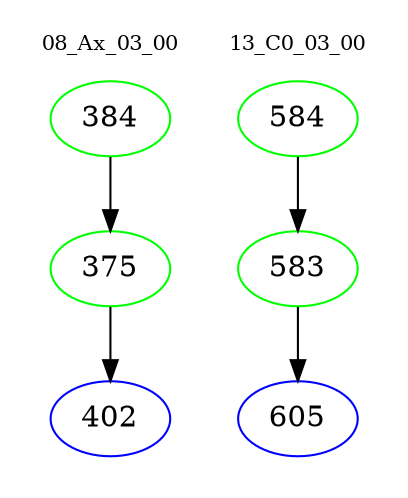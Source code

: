 digraph{
subgraph cluster_0 {
color = white
label = "08_Ax_03_00";
fontsize=10;
T0_384 [label="384", color="green"]
T0_384 -> T0_375 [color="black"]
T0_375 [label="375", color="green"]
T0_375 -> T0_402 [color="black"]
T0_402 [label="402", color="blue"]
}
subgraph cluster_1 {
color = white
label = "13_C0_03_00";
fontsize=10;
T1_584 [label="584", color="green"]
T1_584 -> T1_583 [color="black"]
T1_583 [label="583", color="green"]
T1_583 -> T1_605 [color="black"]
T1_605 [label="605", color="blue"]
}
}
